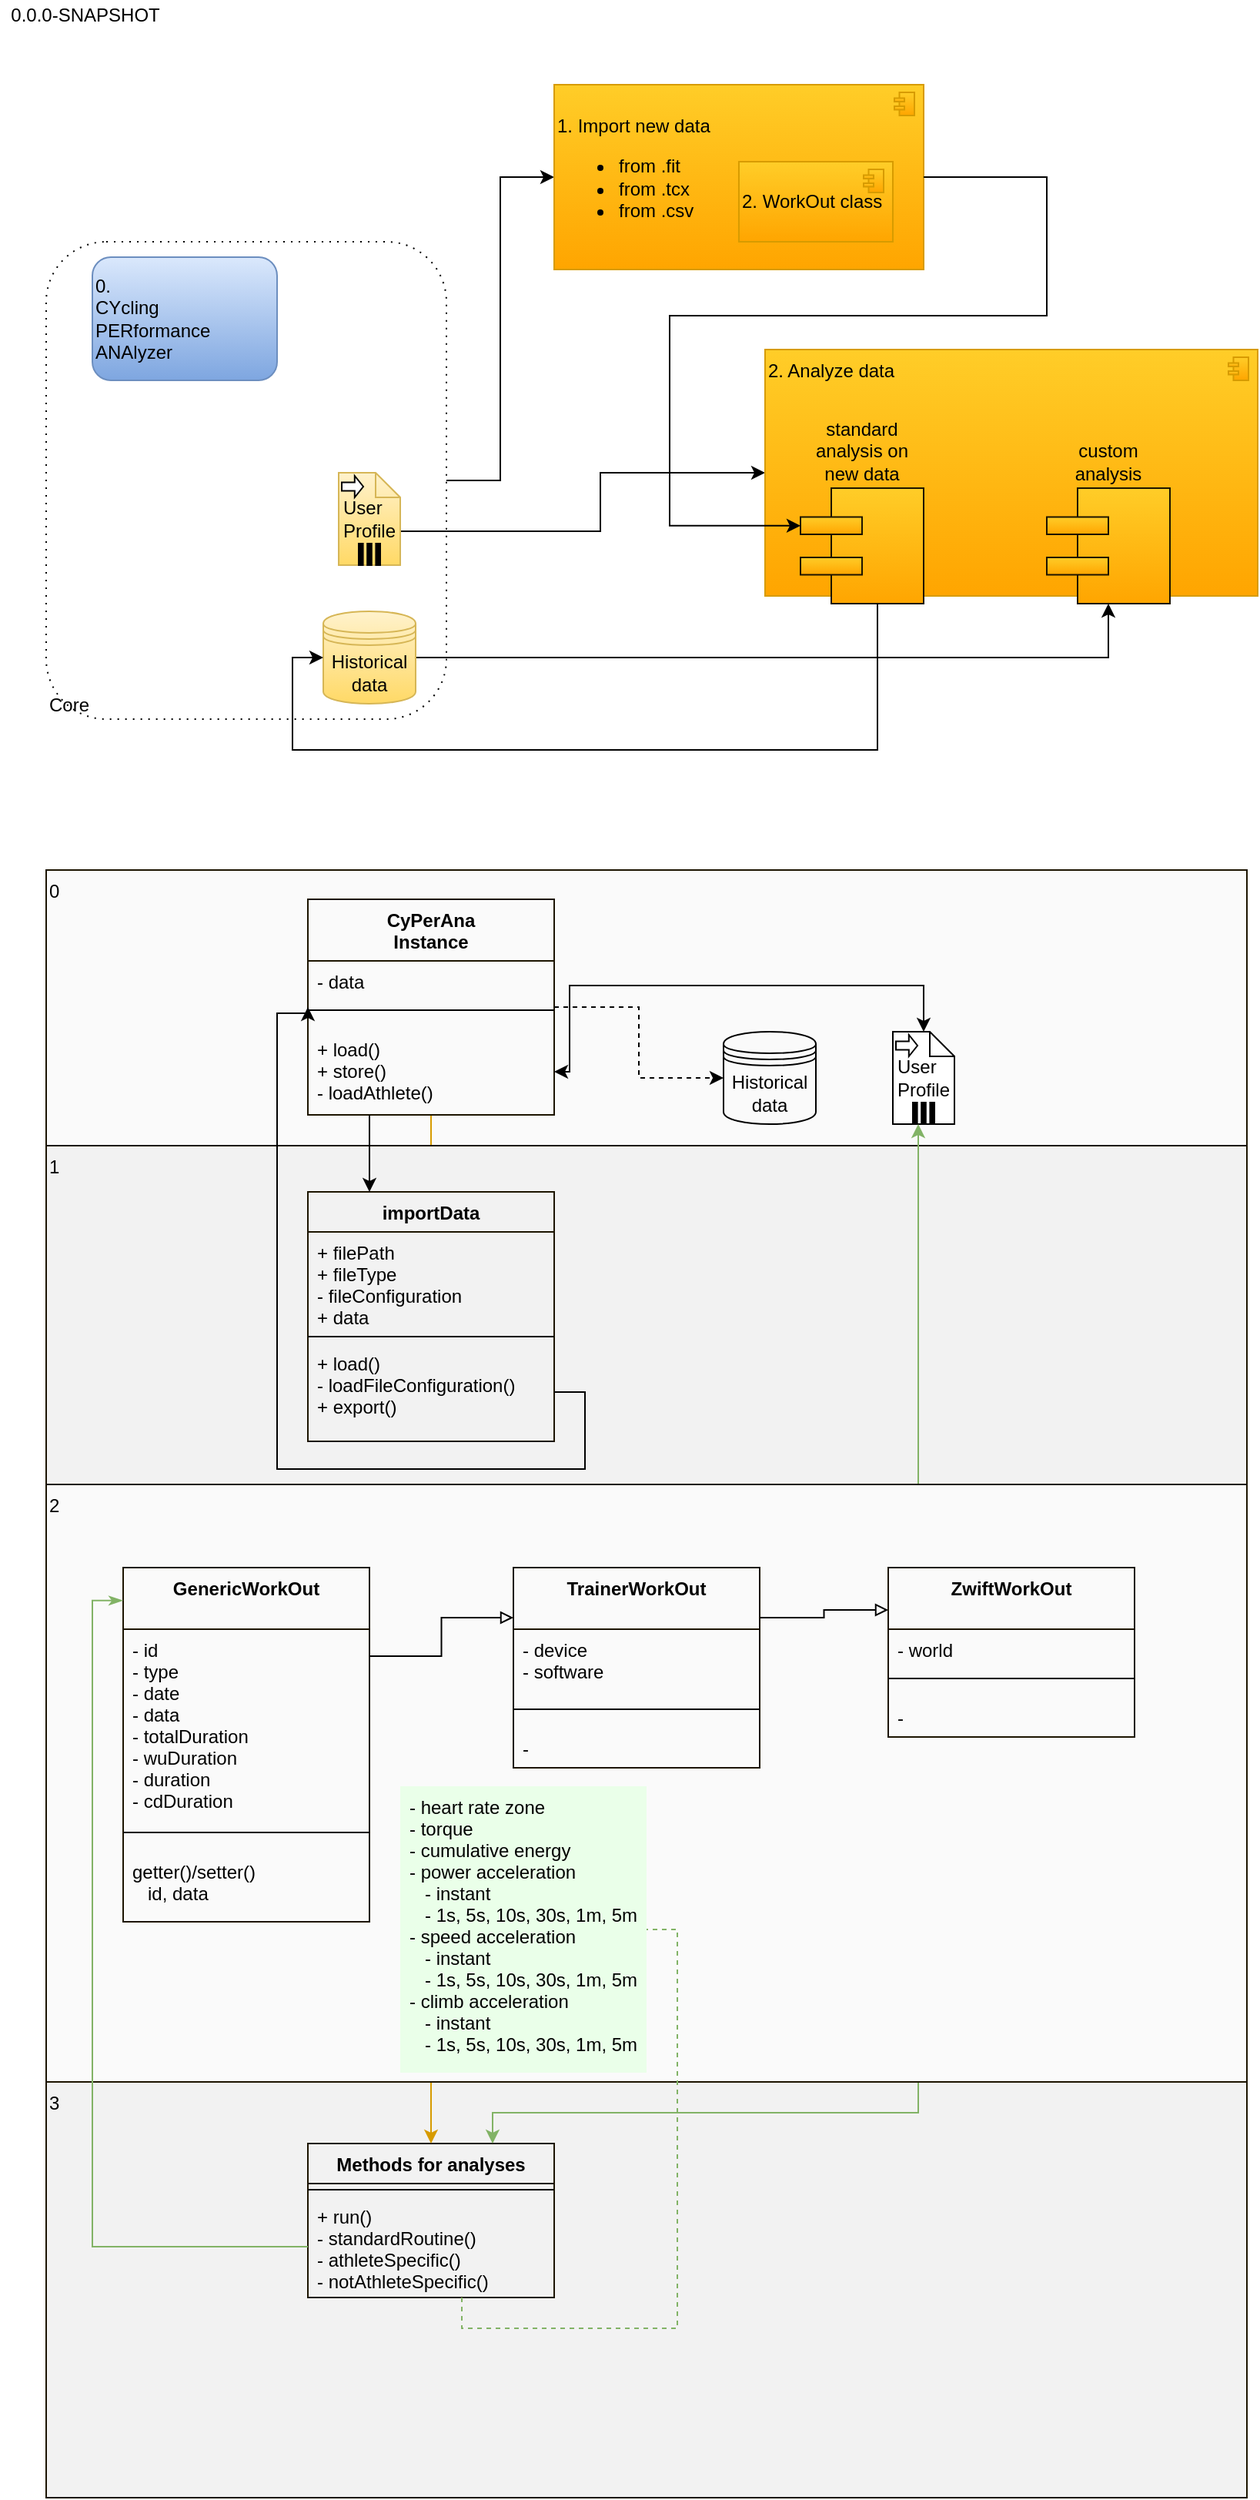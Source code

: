 <mxfile version="13.9.9" type="device"><diagram id="38shHqtr77oPlIP-GpGJ" name="Pagina-1"><mxGraphModel dx="1086" dy="806" grid="1" gridSize="10" guides="1" tooltips="1" connect="1" arrows="1" fold="1" page="1" pageScale="1" pageWidth="827" pageHeight="1169" math="0" shadow="0"><root><mxCell id="0"/><mxCell id="1" parent="0"/><mxCell id="Nv6a-7eLcbqfHbxNfvqf-52" value="0" style="whiteSpace=wrap;html=1;strokeColor=#1C1400;align=left;fillColor=#FAFAFA;verticalAlign=top;" parent="1" vertex="1"><mxGeometry x="30" y="565" width="780" height="179" as="geometry"/></mxCell><mxCell id="Nv6a-7eLcbqfHbxNfvqf-44" value="3" style="whiteSpace=wrap;html=1;strokeColor=#1C1400;align=left;verticalAlign=top;fillColor=#F2F2F2;" parent="1" vertex="1"><mxGeometry x="30" y="1352" width="780" height="270" as="geometry"/></mxCell><mxCell id="Nv6a-7eLcbqfHbxNfvqf-23" style="edgeStyle=orthogonalEdgeStyle;rounded=0;orthogonalLoop=1;jettySize=auto;html=1;entryX=0;entryY=0.5;entryDx=0;entryDy=0;entryPerimeter=0;" parent="1" source="Nv6a-7eLcbqfHbxNfvqf-14" target="Nv6a-7eLcbqfHbxNfvqf-22" edge="1"><mxGeometry relative="1" as="geometry"/></mxCell><mxCell id="Nv6a-7eLcbqfHbxNfvqf-14" value="Core" style="shape=ext;rounded=1;html=1;whiteSpace=wrap;dashed=1;dashPattern=1 4;fillColor=none;align=left;container=0;direction=center;labelPosition=center;verticalLabelPosition=middle;verticalAlign=bottom;" parent="1" vertex="1"><mxGeometry x="30" y="157" width="260" height="310" as="geometry"><mxRectangle x="40" y="250" width="100" height="30" as="alternateBounds"/></mxGeometry></mxCell><mxCell id="Nv6a-7eLcbqfHbxNfvqf-8" value="0.&lt;br&gt;CYcling&lt;br&gt;PERformance&lt;br&gt;ANAlyzer" style="shape=ext;rounded=1;html=1;whiteSpace=wrap;fillColor=#dae8fc;align=left;strokeColor=#6c8ebf;gradientColor=#7ea6e0;" parent="1" vertex="1"><mxGeometry x="60" y="167" width="120" height="80" as="geometry"/></mxCell><mxCell id="Nv6a-7eLcbqfHbxNfvqf-32" style="edgeStyle=orthogonalEdgeStyle;rounded=0;orthogonalLoop=1;jettySize=auto;html=1;exitX=1;exitY=0.5;exitDx=0;exitDy=0;" parent="1" source="Nv6a-7eLcbqfHbxNfvqf-9" target="Nv6a-7eLcbqfHbxNfvqf-28" edge="1"><mxGeometry relative="1" as="geometry"><Array as="points"><mxPoint x="720" y="427"/></Array></mxGeometry></mxCell><mxCell id="Nv6a-7eLcbqfHbxNfvqf-9" value="Historical data" style="shape=datastore;whiteSpace=wrap;html=1;fillColor=#fff2cc;strokeColor=#d6b656;gradientColor=#ffd966;" parent="1" vertex="1"><mxGeometry x="210" y="397" width="60" height="60" as="geometry"/></mxCell><mxCell id="Nv6a-7eLcbqfHbxNfvqf-26" style="edgeStyle=orthogonalEdgeStyle;rounded=0;orthogonalLoop=1;jettySize=auto;html=1;exitX=0;exitY=0;exitDx=40;exitDy=38;exitPerimeter=0;entryX=0;entryY=0.5;entryDx=0;entryDy=0;entryPerimeter=0;" parent="1" source="Nv6a-7eLcbqfHbxNfvqf-11" target="Nv6a-7eLcbqfHbxNfvqf-24" edge="1"><mxGeometry relative="1" as="geometry"><Array as="points"><mxPoint x="390" y="345"/><mxPoint x="390" y="307"/></Array></mxGeometry></mxCell><mxCell id="Nv6a-7eLcbqfHbxNfvqf-11" value="&lt;div style=&quot;text-align: left&quot;&gt;&lt;span&gt;User&lt;/span&gt;&lt;/div&gt;&lt;div style=&quot;text-align: left&quot;&gt;&lt;span&gt;Profile&lt;/span&gt;&lt;/div&gt;" style="shape=note;whiteSpace=wrap;size=16;html=1;dropTarget=0;fillColor=#fff2cc;strokeColor=#d6b656;gradientColor=#ffd966;" parent="1" vertex="1"><mxGeometry x="220" y="307" width="40" height="60" as="geometry"/></mxCell><mxCell id="Nv6a-7eLcbqfHbxNfvqf-12" value="" style="html=1;shape=singleArrow;arrowWidth=0.4;arrowSize=0.4;outlineConnect=0;" parent="Nv6a-7eLcbqfHbxNfvqf-11" vertex="1"><mxGeometry width="14" height="14" relative="1" as="geometry"><mxPoint x="2" y="2" as="offset"/></mxGeometry></mxCell><mxCell id="Nv6a-7eLcbqfHbxNfvqf-13" value="" style="html=1;whiteSpace=wrap;shape=parallelMarker;outlineConnect=0;" parent="Nv6a-7eLcbqfHbxNfvqf-11" vertex="1"><mxGeometry x="0.5" y="1" width="14" height="14" relative="1" as="geometry"><mxPoint x="-7" y="-14" as="offset"/></mxGeometry></mxCell><mxCell id="Nv6a-7eLcbqfHbxNfvqf-22" value="1. Import new data&lt;br&gt;&lt;ul&gt;&lt;li&gt;from .fit&lt;/li&gt;&lt;li&gt;from .tcx&lt;/li&gt;&lt;li&gt;from .csv&lt;/li&gt;&lt;/ul&gt;" style="html=1;outlineConnect=0;whiteSpace=wrap;fillColor=#ffcd28;shape=mxgraph.archimate3.application;appType=comp;archiType=square;align=left;gradientColor=#ffa500;strokeColor=#d79b00;" parent="1" vertex="1"><mxGeometry x="360" y="55" width="240" height="120" as="geometry"/></mxCell><mxCell id="Nv6a-7eLcbqfHbxNfvqf-24" value="2. Analyze data" style="html=1;outlineConnect=0;whiteSpace=wrap;fillColor=#ffcd28;shape=mxgraph.archimate3.application;appType=comp;archiType=square;align=left;gradientColor=#ffa500;strokeColor=#d79b00;verticalAlign=top;" parent="1" vertex="1"><mxGeometry x="497" y="227" width="320" height="160" as="geometry"/></mxCell><mxCell id="Nv6a-7eLcbqfHbxNfvqf-27" value="standard analysis on new data" style="html=1;outlineConnect=0;whiteSpace=wrap;fillColor=#ffcd28;shape=mxgraph.archimate3.component;align=center;gradientColor=#ffa500;strokeColor=#1C1400;labelPosition=center;verticalLabelPosition=top;verticalAlign=bottom;" parent="1" vertex="1"><mxGeometry x="520" y="317" width="80" height="75" as="geometry"/></mxCell><mxCell id="Nv6a-7eLcbqfHbxNfvqf-25" style="edgeStyle=orthogonalEdgeStyle;rounded=0;orthogonalLoop=1;jettySize=auto;html=1;entryX=0;entryY=0.5;entryDx=0;entryDy=0;exitX=0.625;exitY=1;exitDx=0;exitDy=0;exitPerimeter=0;" parent="1" source="Nv6a-7eLcbqfHbxNfvqf-27" target="Nv6a-7eLcbqfHbxNfvqf-9" edge="1"><mxGeometry relative="1" as="geometry"><Array as="points"><mxPoint x="570" y="487"/><mxPoint x="190" y="487"/><mxPoint x="190" y="427"/></Array></mxGeometry></mxCell><mxCell id="Nv6a-7eLcbqfHbxNfvqf-28" value="custom analysis" style="html=1;outlineConnect=0;whiteSpace=wrap;fillColor=#ffcd28;shape=mxgraph.archimate3.component;align=center;gradientColor=#ffa500;strokeColor=#1C1400;labelPosition=center;verticalLabelPosition=top;verticalAlign=bottom;" parent="1" vertex="1"><mxGeometry x="680" y="317" width="80" height="75" as="geometry"/></mxCell><mxCell id="Nv6a-7eLcbqfHbxNfvqf-33" style="edgeStyle=orthogonalEdgeStyle;rounded=0;orthogonalLoop=1;jettySize=auto;html=1;exitX=1;exitY=0.5;exitDx=0;exitDy=0;exitPerimeter=0;entryX=0;entryY=0.325;entryDx=0;entryDy=0;entryPerimeter=0;" parent="1" source="Nv6a-7eLcbqfHbxNfvqf-22" target="Nv6a-7eLcbqfHbxNfvqf-27" edge="1"><mxGeometry relative="1" as="geometry"><Array as="points"><mxPoint x="680" y="115"/><mxPoint x="680" y="205"/><mxPoint x="435" y="205"/><mxPoint x="435" y="341"/></Array></mxGeometry></mxCell><mxCell id="Nv6a-7eLcbqfHbxNfvqf-38" value="Methods for analyses" style="swimlane;fontStyle=1;align=center;verticalAlign=top;childLayout=stackLayout;horizontal=1;startSize=26;horizontalStack=0;resizeParent=1;resizeParentMax=0;resizeLast=0;collapsible=1;marginBottom=0;strokeColor=#1C1400;fillColor=none;" parent="1" vertex="1"><mxGeometry x="200" y="1392" width="160" height="100" as="geometry"/></mxCell><mxCell id="Nv6a-7eLcbqfHbxNfvqf-40" value="" style="line;strokeWidth=1;fillColor=none;align=left;verticalAlign=middle;spacingTop=-1;spacingLeft=3;spacingRight=3;rotatable=0;labelPosition=right;points=[];portConstraint=eastwest;" parent="Nv6a-7eLcbqfHbxNfvqf-38" vertex="1"><mxGeometry y="26" width="160" height="8" as="geometry"/></mxCell><mxCell id="Nv6a-7eLcbqfHbxNfvqf-63" value="+ run()&#10;- standardRoutine()&#10;- athleteSpecific()&#10;- notAthleteSpecific()" style="text;strokeColor=none;fillColor=none;align=left;verticalAlign=top;spacingLeft=4;spacingRight=4;overflow=hidden;rotatable=0;points=[[0,0.5],[1,0.5]];portConstraint=eastwest;" parent="Nv6a-7eLcbqfHbxNfvqf-38" vertex="1"><mxGeometry y="34" width="160" height="66" as="geometry"/></mxCell><mxCell id="Nv6a-7eLcbqfHbxNfvqf-47" value="Historical data" style="shape=datastore;whiteSpace=wrap;html=1;fillColor=none;" parent="1" vertex="1"><mxGeometry x="470" y="670" width="60" height="60" as="geometry"/></mxCell><mxCell id="Nv6a-7eLcbqfHbxNfvqf-56" style="edgeStyle=orthogonalEdgeStyle;rounded=0;orthogonalLoop=1;jettySize=auto;html=1;strokeColor=#d79b00;noJump=1;entryX=0.5;entryY=0;entryDx=0;entryDy=0;exitX=0.5;exitY=1;exitDx=0;exitDy=0;fillColor=#ffe6cc;" parent="1" source="Nv6a-7eLcbqfHbxNfvqf-48" target="Nv6a-7eLcbqfHbxNfvqf-38" edge="1"><mxGeometry relative="1" as="geometry"><mxPoint x="280" y="1034" as="targetPoint"/><Array as="points"/></mxGeometry></mxCell><mxCell id="Nv6a-7eLcbqfHbxNfvqf-48" value="CyPerAna&#10;Instance" style="swimlane;fontStyle=1;align=center;verticalAlign=top;childLayout=stackLayout;horizontal=1;startSize=40;horizontalStack=0;resizeParent=1;resizeParentMax=0;resizeLast=0;collapsible=1;marginBottom=0;strokeColor=#1C1400;fillColor=none;" parent="1" vertex="1"><mxGeometry x="200" y="584" width="160" height="140" as="geometry"/></mxCell><mxCell id="Nv6a-7eLcbqfHbxNfvqf-62" value="- data" style="text;strokeColor=none;fillColor=none;align=left;verticalAlign=top;spacingLeft=4;spacingRight=4;overflow=hidden;rotatable=0;points=[[0,0.5],[1,0.5]];portConstraint=eastwest;" parent="Nv6a-7eLcbqfHbxNfvqf-48" vertex="1"><mxGeometry y="40" width="160" height="20" as="geometry"/></mxCell><mxCell id="Nv6a-7eLcbqfHbxNfvqf-50" value="" style="line;strokeWidth=1;fillColor=none;align=left;verticalAlign=middle;spacingTop=-1;spacingLeft=3;spacingRight=3;rotatable=0;labelPosition=right;points=[];portConstraint=eastwest;" parent="Nv6a-7eLcbqfHbxNfvqf-48" vertex="1"><mxGeometry y="60" width="160" height="24" as="geometry"/></mxCell><mxCell id="Nv6a-7eLcbqfHbxNfvqf-61" value="+ load()&#10;+ store()&#10;- loadAthlete()" style="text;strokeColor=none;fillColor=none;align=left;verticalAlign=top;spacingLeft=4;spacingRight=4;overflow=hidden;rotatable=0;points=[[0,0.5],[1,0.5]];portConstraint=eastwest;" parent="Nv6a-7eLcbqfHbxNfvqf-48" vertex="1"><mxGeometry y="84" width="160" height="56" as="geometry"/></mxCell><mxCell id="Nv6a-7eLcbqfHbxNfvqf-55" style="edgeStyle=orthogonalEdgeStyle;rounded=0;orthogonalLoop=1;jettySize=auto;html=1;exitX=1;exitY=0.5;exitDx=0;exitDy=0;entryX=0;entryY=0.5;entryDx=0;entryDy=0;dashed=1;" parent="1" source="Nv6a-7eLcbqfHbxNfvqf-48" target="Nv6a-7eLcbqfHbxNfvqf-47" edge="1"><mxGeometry relative="1" as="geometry"><mxPoint x="210" y="910" as="sourcePoint"/><mxPoint x="210" y="625" as="targetPoint"/></mxGeometry></mxCell><mxCell id="Nv6a-7eLcbqfHbxNfvqf-64" value="0.0.0-SNAPSHOT" style="text;html=1;align=center;verticalAlign=middle;resizable=0;points=[];autosize=1;" parent="1" vertex="1"><mxGeometry width="110" height="20" as="geometry"/></mxCell><mxCell id="VDVwwQbJJJ3VLKs_9J_C-11" style="edgeStyle=orthogonalEdgeStyle;rounded=0;orthogonalLoop=1;jettySize=auto;html=1;entryX=1;entryY=0.5;entryDx=0;entryDy=0;startArrow=classic;startFill=1;" parent="1" source="VDVwwQbJJJ3VLKs_9J_C-1" target="Nv6a-7eLcbqfHbxNfvqf-61" edge="1"><mxGeometry relative="1" as="geometry"><Array as="points"><mxPoint x="600" y="640"/><mxPoint x="370" y="640"/><mxPoint x="370" y="696"/></Array></mxGeometry></mxCell><mxCell id="VDVwwQbJJJ3VLKs_9J_C-1" value="&lt;div style=&quot;text-align: left&quot;&gt;&lt;span&gt;User&lt;/span&gt;&lt;/div&gt;&lt;div style=&quot;text-align: left&quot;&gt;&lt;span&gt;Profile&lt;/span&gt;&lt;/div&gt;" style="shape=note;whiteSpace=wrap;size=16;html=1;dropTarget=0;" parent="1" vertex="1"><mxGeometry x="580" y="670" width="40" height="60" as="geometry"/></mxCell><mxCell id="VDVwwQbJJJ3VLKs_9J_C-2" value="" style="html=1;shape=singleArrow;arrowWidth=0.4;arrowSize=0.4;outlineConnect=0;" parent="VDVwwQbJJJ3VLKs_9J_C-1" vertex="1"><mxGeometry width="14" height="14" relative="1" as="geometry"><mxPoint x="2" y="2" as="offset"/></mxGeometry></mxCell><mxCell id="VDVwwQbJJJ3VLKs_9J_C-3" value="" style="html=1;whiteSpace=wrap;shape=parallelMarker;outlineConnect=0;" parent="VDVwwQbJJJ3VLKs_9J_C-1" vertex="1"><mxGeometry x="0.5" y="1" width="14" height="14" relative="1" as="geometry"><mxPoint x="-7" y="-14" as="offset"/></mxGeometry></mxCell><mxCell id="Nv6a-7eLcbqfHbxNfvqf-43" value="1" style="whiteSpace=wrap;html=1;strokeColor=#1C1400;align=left;verticalAlign=top;fillColor=#F2F2F2;" parent="1" vertex="1"><mxGeometry x="30" y="744" width="780" height="220" as="geometry"/></mxCell><mxCell id="Nv6a-7eLcbqfHbxNfvqf-34" value="importData" style="swimlane;fontStyle=1;align=center;verticalAlign=top;childLayout=stackLayout;horizontal=1;startSize=26;horizontalStack=0;resizeParent=1;resizeParentMax=0;resizeLast=0;collapsible=1;marginBottom=0;strokeColor=#1C1400;fillColor=none;" parent="1" vertex="1"><mxGeometry x="200" y="774" width="160" height="162" as="geometry"/></mxCell><mxCell id="Nv6a-7eLcbqfHbxNfvqf-35" value="+ filePath&#10;+ fileType&#10;- fileConfiguration&#10;+ data" style="text;strokeColor=none;fillColor=none;align=left;verticalAlign=top;spacingLeft=4;spacingRight=4;overflow=hidden;rotatable=0;points=[[0,0.5],[1,0.5]];portConstraint=eastwest;" parent="Nv6a-7eLcbqfHbxNfvqf-34" vertex="1"><mxGeometry y="26" width="160" height="64" as="geometry"/></mxCell><mxCell id="Nv6a-7eLcbqfHbxNfvqf-36" value="" style="line;strokeWidth=1;fillColor=none;align=left;verticalAlign=middle;spacingTop=-1;spacingLeft=3;spacingRight=3;rotatable=0;labelPosition=right;points=[];portConstraint=eastwest;" parent="Nv6a-7eLcbqfHbxNfvqf-34" vertex="1"><mxGeometry y="90" width="160" height="8" as="geometry"/></mxCell><mxCell id="Nv6a-7eLcbqfHbxNfvqf-37" value="+ load()&#10;- loadFileConfiguration()&#10;+ export()" style="text;strokeColor=none;fillColor=none;align=left;verticalAlign=top;spacingLeft=4;spacingRight=4;overflow=hidden;rotatable=0;points=[[0,0.5],[1,0.5]];portConstraint=eastwest;" parent="Nv6a-7eLcbqfHbxNfvqf-34" vertex="1"><mxGeometry y="98" width="160" height="64" as="geometry"/></mxCell><mxCell id="Nv6a-7eLcbqfHbxNfvqf-54" style="edgeStyle=orthogonalEdgeStyle;rounded=0;orthogonalLoop=1;jettySize=auto;html=1;exitX=1;exitY=0.5;exitDx=0;exitDy=0;entryX=0;entryY=0.5;entryDx=0;entryDy=0;" parent="1" source="Nv6a-7eLcbqfHbxNfvqf-37" target="Nv6a-7eLcbqfHbxNfvqf-48" edge="1"><mxGeometry relative="1" as="geometry"><Array as="points"><mxPoint x="380" y="904"/><mxPoint x="380" y="954"/><mxPoint x="180" y="954"/><mxPoint x="180" y="658"/></Array></mxGeometry></mxCell><mxCell id="Nv6a-7eLcbqfHbxNfvqf-53" style="edgeStyle=orthogonalEdgeStyle;rounded=0;orthogonalLoop=1;jettySize=auto;html=1;exitX=0.25;exitY=1;exitDx=0;exitDy=0;entryX=0.25;entryY=0;entryDx=0;entryDy=0;" parent="1" source="Nv6a-7eLcbqfHbxNfvqf-48" target="Nv6a-7eLcbqfHbxNfvqf-34" edge="1"><mxGeometry relative="1" as="geometry"/></mxCell><mxCell id="A8GHw-BRZOwSW40Lb6ik-3" value="2. WorkOut class" style="html=1;outlineConnect=0;whiteSpace=wrap;fillColor=#ffcd28;shape=mxgraph.archimate3.application;appType=comp;archiType=square;align=left;gradientColor=#ffa500;strokeColor=#d79b00;" parent="1" vertex="1"><mxGeometry x="480" y="105" width="100" height="52" as="geometry"/></mxCell><mxCell id="VDVwwQbJJJ3VLKs_9J_C-4" style="edgeStyle=orthogonalEdgeStyle;rounded=0;orthogonalLoop=1;jettySize=auto;html=1;exitX=0.25;exitY=1;exitDx=0;exitDy=0;entryX=0.75;entryY=0;entryDx=0;entryDy=0;fillColor=#d5e8d4;strokeColor=#82b366;startArrow=classic;startFill=1;" parent="1" source="VDVwwQbJJJ3VLKs_9J_C-3" target="Nv6a-7eLcbqfHbxNfvqf-38" edge="1"><mxGeometry relative="1" as="geometry"><Array as="points"><mxPoint x="596" y="1372"/><mxPoint x="320" y="1372"/></Array></mxGeometry></mxCell><mxCell id="A8GHw-BRZOwSW40Lb6ik-4" value="2" style="whiteSpace=wrap;html=1;strokeColor=#1C1400;align=left;fillColor=#FAFAFA;verticalAlign=top;" parent="1" vertex="1"><mxGeometry x="30" y="964" width="780" height="388" as="geometry"/></mxCell><mxCell id="A8GHw-BRZOwSW40Lb6ik-5" value="GenericWorkOut" style="swimlane;fontStyle=1;align=center;verticalAlign=top;childLayout=stackLayout;horizontal=1;startSize=40;horizontalStack=0;resizeParent=1;resizeParentMax=0;resizeLast=0;collapsible=1;marginBottom=0;strokeColor=#1C1400;fillColor=none;" parent="1" vertex="1"><mxGeometry x="80" y="1018" width="160" height="230" as="geometry"/></mxCell><mxCell id="A8GHw-BRZOwSW40Lb6ik-6" value="- id&#10;- type&#10;- date&#10;- data&#10;- totalDuration&#10;- wuDuration&#10;- duration&#10;- cdDuration" style="text;strokeColor=none;fillColor=none;align=left;verticalAlign=top;spacingLeft=4;spacingRight=4;overflow=hidden;rotatable=0;points=[[0,0.5],[1,0.5]];portConstraint=eastwest;" parent="A8GHw-BRZOwSW40Lb6ik-5" vertex="1"><mxGeometry y="40" width="160" height="120" as="geometry"/></mxCell><mxCell id="A8GHw-BRZOwSW40Lb6ik-7" value="" style="line;strokeWidth=1;fillColor=none;align=left;verticalAlign=middle;spacingTop=-1;spacingLeft=3;spacingRight=3;rotatable=0;labelPosition=right;points=[];portConstraint=eastwest;" parent="A8GHw-BRZOwSW40Lb6ik-5" vertex="1"><mxGeometry y="160" width="160" height="24" as="geometry"/></mxCell><mxCell id="A8GHw-BRZOwSW40Lb6ik-8" value="getter()/setter()&#10;   id, data" style="text;strokeColor=none;fillColor=none;align=left;verticalAlign=top;spacingLeft=4;spacingRight=4;overflow=hidden;rotatable=0;points=[[0,0.5],[1,0.5]];portConstraint=eastwest;" parent="A8GHw-BRZOwSW40Lb6ik-5" vertex="1"><mxGeometry y="184" width="160" height="46" as="geometry"/></mxCell><mxCell id="A8GHw-BRZOwSW40Lb6ik-9" value="ZwiftWorkOut" style="swimlane;fontStyle=1;align=center;verticalAlign=top;childLayout=stackLayout;horizontal=1;startSize=40;horizontalStack=0;resizeParent=1;resizeParentMax=0;resizeLast=0;collapsible=1;marginBottom=0;strokeColor=#1C1400;fillColor=none;" parent="1" vertex="1"><mxGeometry x="577" y="1018" width="160" height="110" as="geometry"/></mxCell><mxCell id="A8GHw-BRZOwSW40Lb6ik-10" value="- world" style="text;strokeColor=none;fillColor=none;align=left;verticalAlign=top;spacingLeft=4;spacingRight=4;overflow=hidden;rotatable=0;points=[[0,0.5],[1,0.5]];portConstraint=eastwest;" parent="A8GHw-BRZOwSW40Lb6ik-9" vertex="1"><mxGeometry y="40" width="160" height="20" as="geometry"/></mxCell><mxCell id="A8GHw-BRZOwSW40Lb6ik-11" value="" style="line;strokeWidth=1;fillColor=none;align=left;verticalAlign=middle;spacingTop=-1;spacingLeft=3;spacingRight=3;rotatable=0;labelPosition=right;points=[];portConstraint=eastwest;" parent="A8GHw-BRZOwSW40Lb6ik-9" vertex="1"><mxGeometry y="60" width="160" height="24" as="geometry"/></mxCell><mxCell id="A8GHw-BRZOwSW40Lb6ik-12" value="-" style="text;strokeColor=none;fillColor=none;align=left;verticalAlign=top;spacingLeft=4;spacingRight=4;overflow=hidden;rotatable=0;points=[[0,0.5],[1,0.5]];portConstraint=eastwest;" parent="A8GHw-BRZOwSW40Lb6ik-9" vertex="1"><mxGeometry y="84" width="160" height="26" as="geometry"/></mxCell><mxCell id="A8GHw-BRZOwSW40Lb6ik-21" value="TrainerWorkOut" style="swimlane;fontStyle=1;align=center;verticalAlign=top;childLayout=stackLayout;horizontal=1;startSize=40;horizontalStack=0;resizeParent=1;resizeParentMax=0;resizeLast=0;collapsible=1;marginBottom=0;strokeColor=#1C1400;fillColor=none;" parent="1" vertex="1"><mxGeometry x="333.5" y="1018" width="160" height="130" as="geometry"/></mxCell><mxCell id="A8GHw-BRZOwSW40Lb6ik-22" value="- device&#10;- software" style="text;strokeColor=none;fillColor=none;align=left;verticalAlign=top;spacingLeft=4;spacingRight=4;overflow=hidden;rotatable=0;points=[[0,0.5],[1,0.5]];portConstraint=eastwest;" parent="A8GHw-BRZOwSW40Lb6ik-21" vertex="1"><mxGeometry y="40" width="160" height="40" as="geometry"/></mxCell><mxCell id="A8GHw-BRZOwSW40Lb6ik-23" value="" style="line;strokeWidth=1;fillColor=none;align=left;verticalAlign=middle;spacingTop=-1;spacingLeft=3;spacingRight=3;rotatable=0;labelPosition=right;points=[];portConstraint=eastwest;" parent="A8GHw-BRZOwSW40Lb6ik-21" vertex="1"><mxGeometry y="80" width="160" height="24" as="geometry"/></mxCell><mxCell id="A8GHw-BRZOwSW40Lb6ik-24" value="-" style="text;strokeColor=none;fillColor=none;align=left;verticalAlign=top;spacingLeft=4;spacingRight=4;overflow=hidden;rotatable=0;points=[[0,0.5],[1,0.5]];portConstraint=eastwest;" parent="A8GHw-BRZOwSW40Lb6ik-21" vertex="1"><mxGeometry y="104" width="160" height="26" as="geometry"/></mxCell><mxCell id="A8GHw-BRZOwSW40Lb6ik-25" style="edgeStyle=orthogonalEdgeStyle;rounded=0;orthogonalLoop=1;jettySize=auto;html=1;entryX=0;entryY=0.25;entryDx=0;entryDy=0;startArrow=none;startFill=0;endArrow=block;endFill=0;exitX=1;exitY=0.25;exitDx=0;exitDy=0;" parent="1" source="A8GHw-BRZOwSW40Lb6ik-5" target="A8GHw-BRZOwSW40Lb6ik-21" edge="1"><mxGeometry relative="1" as="geometry"/></mxCell><mxCell id="A8GHw-BRZOwSW40Lb6ik-26" style="edgeStyle=orthogonalEdgeStyle;rounded=0;orthogonalLoop=1;jettySize=auto;html=1;entryX=0;entryY=0.25;entryDx=0;entryDy=0;startArrow=none;startFill=0;endArrow=block;endFill=0;exitX=1;exitY=0.25;exitDx=0;exitDy=0;" parent="1" source="A8GHw-BRZOwSW40Lb6ik-21" target="A8GHw-BRZOwSW40Lb6ik-9" edge="1"><mxGeometry relative="1" as="geometry"><mxPoint x="470" y="1068" as="sourcePoint"/><mxPoint x="550" y="1072" as="targetPoint"/></mxGeometry></mxCell><mxCell id="A8GHw-BRZOwSW40Lb6ik-27" style="edgeStyle=orthogonalEdgeStyle;rounded=0;orthogonalLoop=1;jettySize=auto;html=1;entryX=-0.002;entryY=0.093;entryDx=0;entryDy=0;entryPerimeter=0;startArrow=none;startFill=0;endArrow=classicThin;endFill=1;strokeColor=#82b366;fillColor=#d5e8d4;" parent="1" source="Nv6a-7eLcbqfHbxNfvqf-63" target="A8GHw-BRZOwSW40Lb6ik-5" edge="1"><mxGeometry relative="1" as="geometry"/></mxCell><mxCell id="VDVwwQbJJJ3VLKs_9J_C-8" value="- heart rate zone&#10;- torque&#10;- cumulative energy&#10;- power acceleration&#10;   - instant&#10;   - 1s, 5s, 10s, 30s, 1m, 5m&#10;- speed acceleration&#10;   - instant&#10;   - 1s, 5s, 10s, 30s, 1m, 5m&#10;- climb acceleration&#10;   - instant&#10;   - 1s, 5s, 10s, 30s, 1m, 5m&#10;&#10;&#10;" style="text;align=left;verticalAlign=top;spacingLeft=4;spacingRight=4;overflow=hidden;rotatable=0;points=[[0,0.5],[1,0.5]];portConstraint=eastwest;fillColor=#EAFFE9;" parent="1" vertex="1"><mxGeometry x="260" y="1160" width="160" height="186" as="geometry"/></mxCell><mxCell id="VDVwwQbJJJ3VLKs_9J_C-9" style="edgeStyle=orthogonalEdgeStyle;rounded=0;orthogonalLoop=1;jettySize=auto;html=1;exitX=0.625;exitY=1;exitDx=0;exitDy=0;fillColor=#d5e8d4;strokeColor=#82b366;exitPerimeter=0;endArrow=none;endFill=0;dashed=1;" parent="1" source="Nv6a-7eLcbqfHbxNfvqf-63" target="VDVwwQbJJJ3VLKs_9J_C-8" edge="1"><mxGeometry relative="1" as="geometry"><Array as="points"><mxPoint x="300" y="1512"/><mxPoint x="440" y="1512"/><mxPoint x="440" y="1253"/></Array></mxGeometry></mxCell></root></mxGraphModel></diagram></mxfile>
